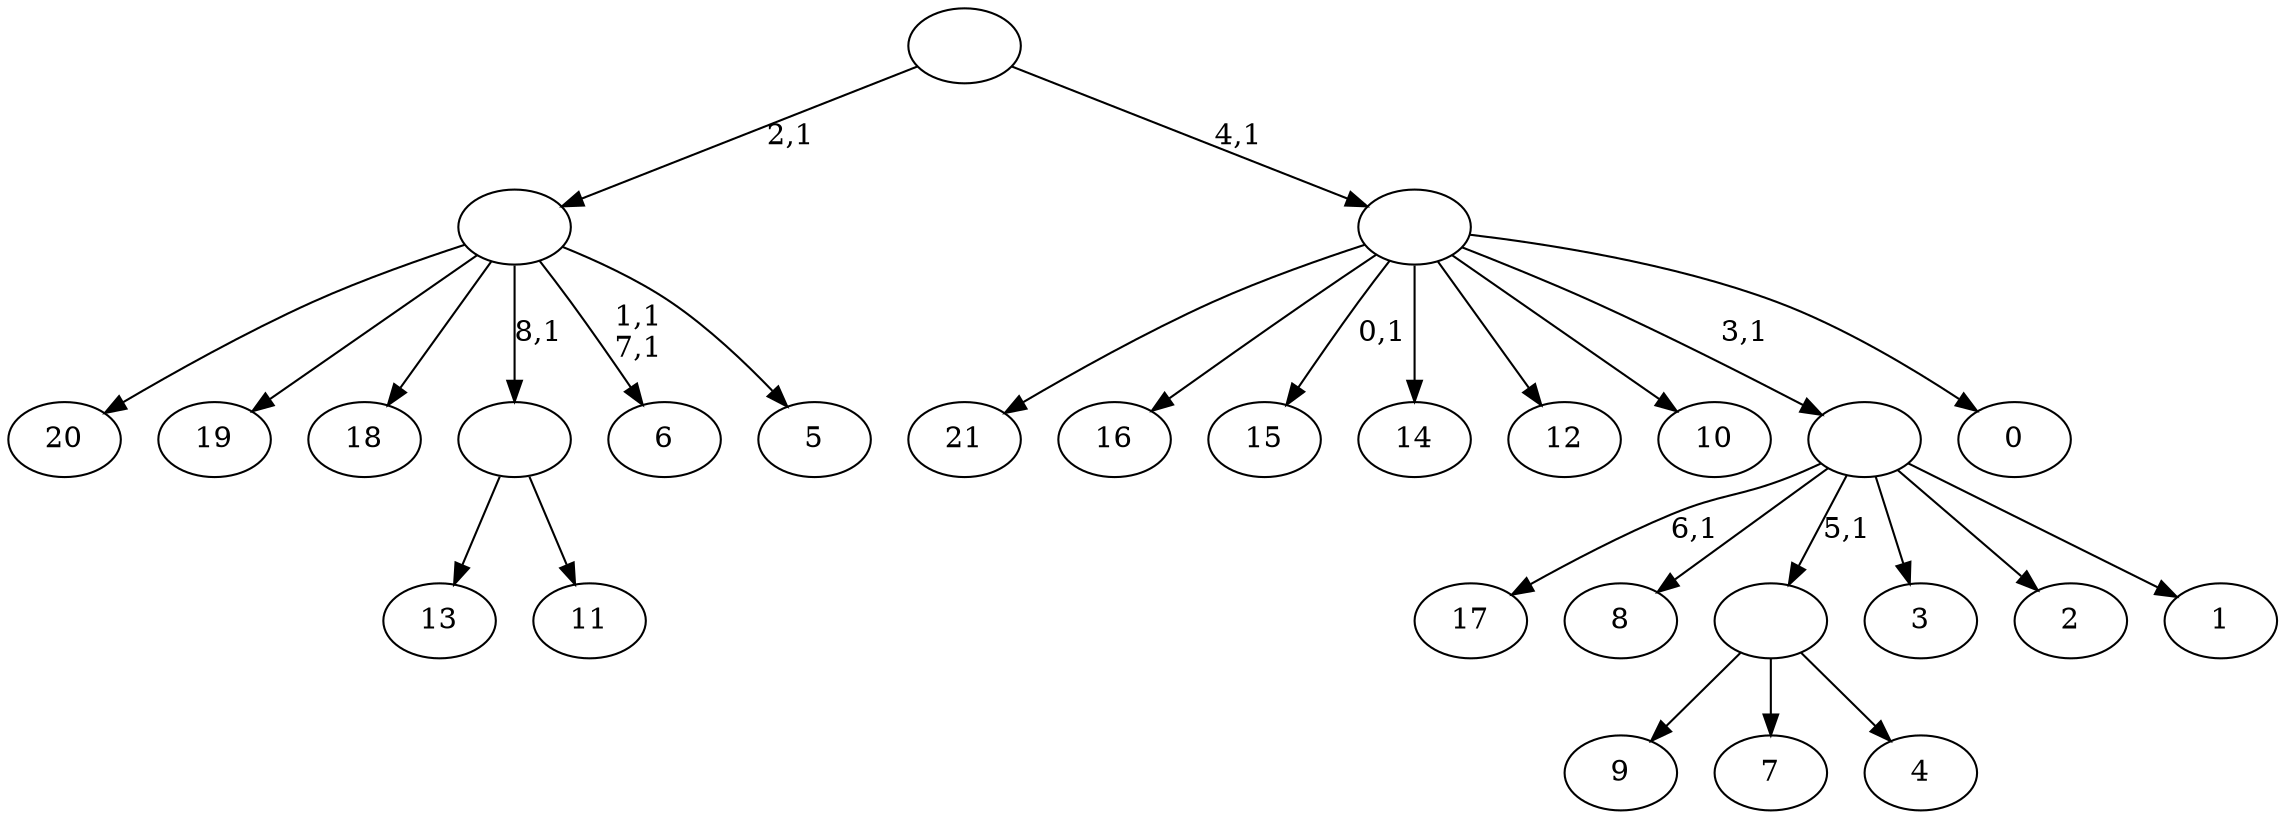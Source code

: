 digraph T {
	31 [label="21"]
	30 [label="20"]
	29 [label="19"]
	28 [label="18"]
	27 [label="17"]
	25 [label="16"]
	24 [label="15"]
	22 [label="14"]
	21 [label="13"]
	20 [label="12"]
	19 [label="11"]
	18 [label=""]
	17 [label="10"]
	16 [label="9"]
	15 [label="8"]
	14 [label="7"]
	13 [label="6"]
	10 [label="5"]
	9 [label=""]
	8 [label="4"]
	7 [label=""]
	6 [label="3"]
	5 [label="2"]
	4 [label="1"]
	3 [label=""]
	2 [label="0"]
	1 [label=""]
	0 [label=""]
	18 -> 21 [label=""]
	18 -> 19 [label=""]
	9 -> 13 [label="1,1\n7,1"]
	9 -> 30 [label=""]
	9 -> 29 [label=""]
	9 -> 28 [label=""]
	9 -> 18 [label="8,1"]
	9 -> 10 [label=""]
	7 -> 16 [label=""]
	7 -> 14 [label=""]
	7 -> 8 [label=""]
	3 -> 27 [label="6,1"]
	3 -> 15 [label=""]
	3 -> 7 [label="5,1"]
	3 -> 6 [label=""]
	3 -> 5 [label=""]
	3 -> 4 [label=""]
	1 -> 24 [label="0,1"]
	1 -> 31 [label=""]
	1 -> 25 [label=""]
	1 -> 22 [label=""]
	1 -> 20 [label=""]
	1 -> 17 [label=""]
	1 -> 3 [label="3,1"]
	1 -> 2 [label=""]
	0 -> 9 [label="2,1"]
	0 -> 1 [label="4,1"]
}
